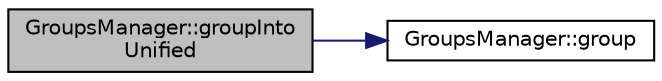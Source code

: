 digraph "GroupsManager::groupIntoUnified"
{
 // LATEX_PDF_SIZE
  edge [fontname="Helvetica",fontsize="10",labelfontname="Helvetica",labelfontsize="10"];
  node [fontname="Helvetica",fontsize="10",shape=record];
  rankdir="LR";
  Node1 [label="GroupsManager::groupInto\lUnified",height=0.2,width=0.4,color="black", fillcolor="grey75", style="filled", fontcolor="black",tooltip=" "];
  Node1 -> Node2 [color="midnightblue",fontsize="10",style="solid",fontname="Helvetica"];
  Node2 [label="GroupsManager::group",height=0.2,width=0.4,color="black", fillcolor="white", style="filled",URL="$namespace_groups_manager.html#aedfbeedbd41e72859f20937b21e139a2",tooltip=" "];
}
